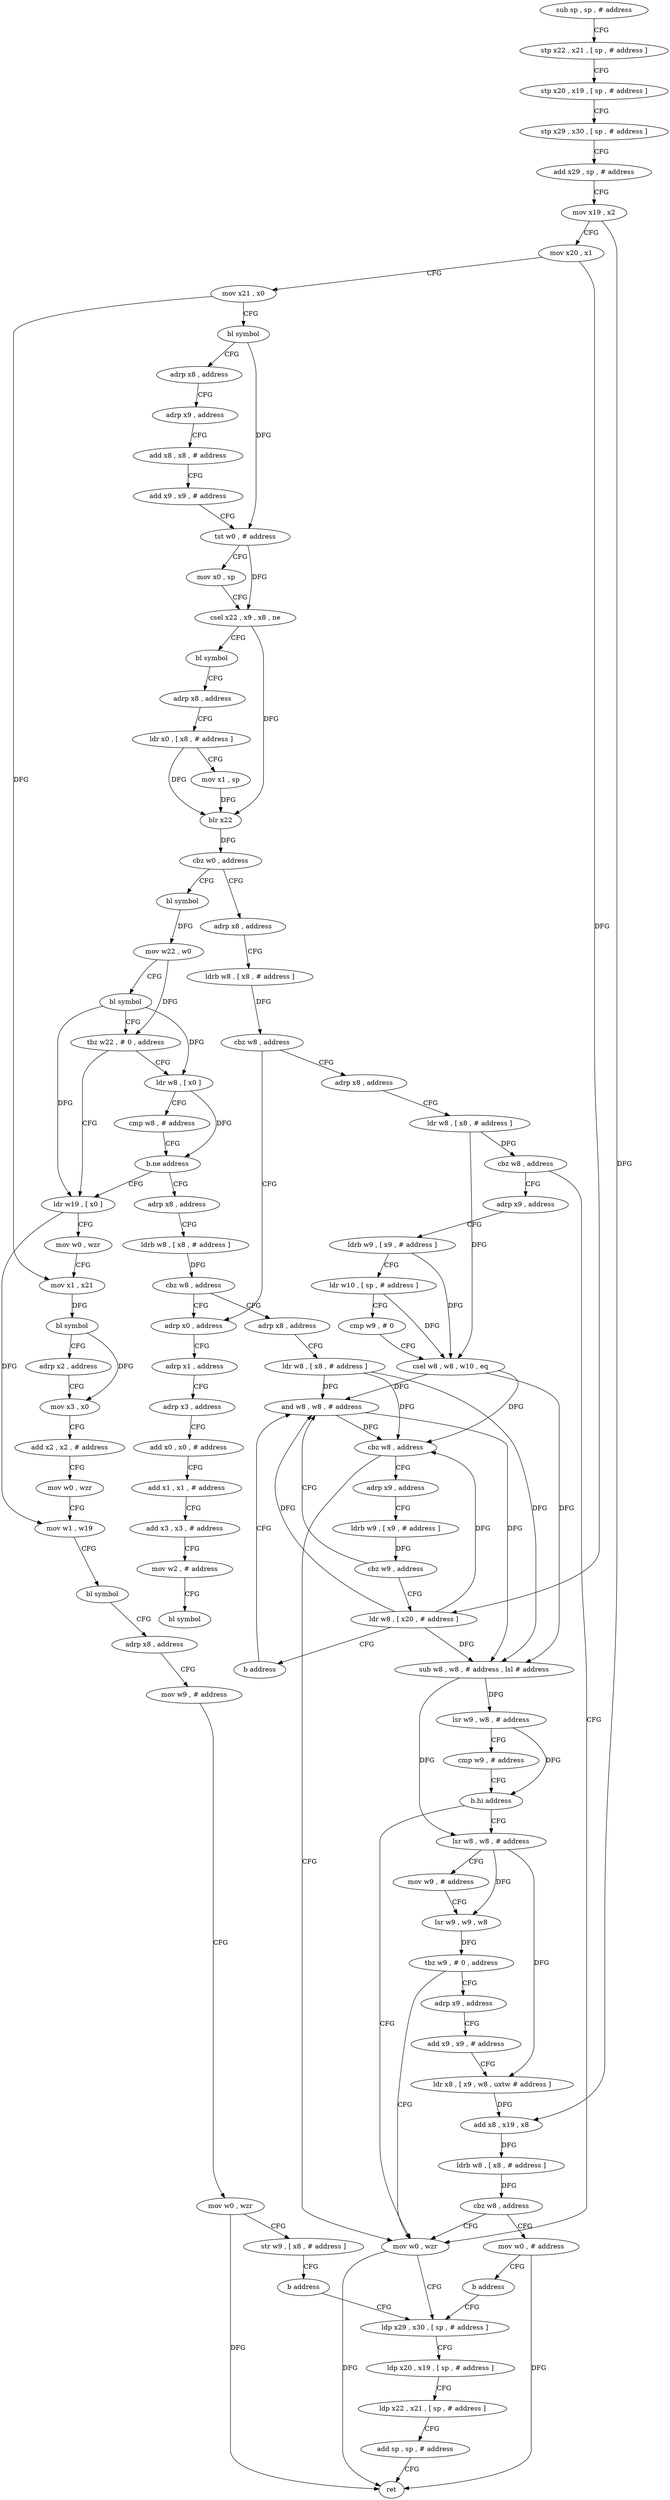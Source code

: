digraph "func" {
"4216292" [label = "sub sp , sp , # address" ]
"4216296" [label = "stp x22 , x21 , [ sp , # address ]" ]
"4216300" [label = "stp x20 , x19 , [ sp , # address ]" ]
"4216304" [label = "stp x29 , x30 , [ sp , # address ]" ]
"4216308" [label = "add x29 , sp , # address" ]
"4216312" [label = "mov x19 , x2" ]
"4216316" [label = "mov x20 , x1" ]
"4216320" [label = "mov x21 , x0" ]
"4216324" [label = "bl symbol" ]
"4216328" [label = "adrp x8 , address" ]
"4216332" [label = "adrp x9 , address" ]
"4216336" [label = "add x8 , x8 , # address" ]
"4216340" [label = "add x9 , x9 , # address" ]
"4216344" [label = "tst w0 , # address" ]
"4216348" [label = "mov x0 , sp" ]
"4216352" [label = "csel x22 , x9 , x8 , ne" ]
"4216356" [label = "bl symbol" ]
"4216360" [label = "adrp x8 , address" ]
"4216364" [label = "ldr x0 , [ x8 , # address ]" ]
"4216368" [label = "mov x1 , sp" ]
"4216372" [label = "blr x22" ]
"4216376" [label = "cbz w0 , address" ]
"4216512" [label = "adrp x8 , address" ]
"4216380" [label = "bl symbol" ]
"4216516" [label = "ldrb w8 , [ x8 , # address ]" ]
"4216520" [label = "cbz w8 , address" ]
"4216648" [label = "adrp x0 , address" ]
"4216524" [label = "adrp x8 , address" ]
"4216384" [label = "mov w22 , w0" ]
"4216388" [label = "bl symbol" ]
"4216392" [label = "tbz w22 , # 0 , address" ]
"4216452" [label = "ldr w19 , [ x0 ]" ]
"4216396" [label = "ldr w8 , [ x0 ]" ]
"4216652" [label = "adrp x1 , address" ]
"4216656" [label = "adrp x3 , address" ]
"4216660" [label = "add x0 , x0 , # address" ]
"4216664" [label = "add x1 , x1 , # address" ]
"4216668" [label = "add x3 , x3 , # address" ]
"4216672" [label = "mov w2 , # address" ]
"4216676" [label = "bl symbol" ]
"4216528" [label = "ldr w8 , [ x8 , # address ]" ]
"4216532" [label = "cbz w8 , address" ]
"4216624" [label = "mov w0 , wzr" ]
"4216536" [label = "adrp x9 , address" ]
"4216456" [label = "mov w0 , wzr" ]
"4216460" [label = "mov x1 , x21" ]
"4216464" [label = "bl symbol" ]
"4216468" [label = "adrp x2 , address" ]
"4216472" [label = "mov x3 , x0" ]
"4216476" [label = "add x2 , x2 , # address" ]
"4216480" [label = "mov w0 , wzr" ]
"4216484" [label = "mov w1 , w19" ]
"4216488" [label = "bl symbol" ]
"4216492" [label = "adrp x8 , address" ]
"4216496" [label = "mov w9 , # address" ]
"4216500" [label = "mov w0 , wzr" ]
"4216504" [label = "str w9 , [ x8 , # address ]" ]
"4216508" [label = "b address" ]
"4216628" [label = "ldp x29 , x30 , [ sp , # address ]" ]
"4216400" [label = "cmp w8 , # address" ]
"4216404" [label = "b.ne address" ]
"4216408" [label = "adrp x8 , address" ]
"4216540" [label = "ldrb w9 , [ x9 , # address ]" ]
"4216544" [label = "ldr w10 , [ sp , # address ]" ]
"4216548" [label = "cmp w9 , # 0" ]
"4216552" [label = "csel w8 , w8 , w10 , eq" ]
"4216556" [label = "and w8 , w8 , # address" ]
"4216632" [label = "ldp x20 , x19 , [ sp , # address ]" ]
"4216636" [label = "ldp x22 , x21 , [ sp , # address ]" ]
"4216640" [label = "add sp , sp , # address" ]
"4216644" [label = "ret" ]
"4216412" [label = "ldrb w8 , [ x8 , # address ]" ]
"4216416" [label = "cbz w8 , address" ]
"4216420" [label = "adrp x8 , address" ]
"4216576" [label = "lsr w8 , w8 , # address" ]
"4216580" [label = "mov w9 , # address" ]
"4216584" [label = "lsr w9 , w9 , w8" ]
"4216588" [label = "tbz w9 , # 0 , address" ]
"4216592" [label = "adrp x9 , address" ]
"4216424" [label = "ldr w8 , [ x8 , # address ]" ]
"4216428" [label = "cbz w8 , address" ]
"4216432" [label = "adrp x9 , address" ]
"4216596" [label = "add x9 , x9 , # address" ]
"4216600" [label = "ldr x8 , [ x9 , w8 , uxtw # address ]" ]
"4216604" [label = "add x8 , x19 , x8" ]
"4216608" [label = "ldrb w8 , [ x8 , # address ]" ]
"4216612" [label = "cbz w8 , address" ]
"4216616" [label = "mov w0 , # address" ]
"4216436" [label = "ldrb w9 , [ x9 , # address ]" ]
"4216440" [label = "cbz w9 , address" ]
"4216444" [label = "ldr w8 , [ x20 , # address ]" ]
"4216620" [label = "b address" ]
"4216560" [label = "sub w8 , w8 , # address , lsl # address" ]
"4216564" [label = "lsr w9 , w8 , # address" ]
"4216568" [label = "cmp w9 , # address" ]
"4216572" [label = "b.hi address" ]
"4216448" [label = "b address" ]
"4216292" -> "4216296" [ label = "CFG" ]
"4216296" -> "4216300" [ label = "CFG" ]
"4216300" -> "4216304" [ label = "CFG" ]
"4216304" -> "4216308" [ label = "CFG" ]
"4216308" -> "4216312" [ label = "CFG" ]
"4216312" -> "4216316" [ label = "CFG" ]
"4216312" -> "4216604" [ label = "DFG" ]
"4216316" -> "4216320" [ label = "CFG" ]
"4216316" -> "4216444" [ label = "DFG" ]
"4216320" -> "4216324" [ label = "CFG" ]
"4216320" -> "4216460" [ label = "DFG" ]
"4216324" -> "4216328" [ label = "CFG" ]
"4216324" -> "4216344" [ label = "DFG" ]
"4216328" -> "4216332" [ label = "CFG" ]
"4216332" -> "4216336" [ label = "CFG" ]
"4216336" -> "4216340" [ label = "CFG" ]
"4216340" -> "4216344" [ label = "CFG" ]
"4216344" -> "4216348" [ label = "CFG" ]
"4216344" -> "4216352" [ label = "DFG" ]
"4216348" -> "4216352" [ label = "CFG" ]
"4216352" -> "4216356" [ label = "CFG" ]
"4216352" -> "4216372" [ label = "DFG" ]
"4216356" -> "4216360" [ label = "CFG" ]
"4216360" -> "4216364" [ label = "CFG" ]
"4216364" -> "4216368" [ label = "CFG" ]
"4216364" -> "4216372" [ label = "DFG" ]
"4216368" -> "4216372" [ label = "DFG" ]
"4216372" -> "4216376" [ label = "DFG" ]
"4216376" -> "4216512" [ label = "CFG" ]
"4216376" -> "4216380" [ label = "CFG" ]
"4216512" -> "4216516" [ label = "CFG" ]
"4216380" -> "4216384" [ label = "DFG" ]
"4216516" -> "4216520" [ label = "DFG" ]
"4216520" -> "4216648" [ label = "CFG" ]
"4216520" -> "4216524" [ label = "CFG" ]
"4216648" -> "4216652" [ label = "CFG" ]
"4216524" -> "4216528" [ label = "CFG" ]
"4216384" -> "4216388" [ label = "CFG" ]
"4216384" -> "4216392" [ label = "DFG" ]
"4216388" -> "4216392" [ label = "CFG" ]
"4216388" -> "4216452" [ label = "DFG" ]
"4216388" -> "4216396" [ label = "DFG" ]
"4216392" -> "4216452" [ label = "CFG" ]
"4216392" -> "4216396" [ label = "CFG" ]
"4216452" -> "4216456" [ label = "CFG" ]
"4216452" -> "4216484" [ label = "DFG" ]
"4216396" -> "4216400" [ label = "CFG" ]
"4216396" -> "4216404" [ label = "DFG" ]
"4216652" -> "4216656" [ label = "CFG" ]
"4216656" -> "4216660" [ label = "CFG" ]
"4216660" -> "4216664" [ label = "CFG" ]
"4216664" -> "4216668" [ label = "CFG" ]
"4216668" -> "4216672" [ label = "CFG" ]
"4216672" -> "4216676" [ label = "CFG" ]
"4216528" -> "4216532" [ label = "DFG" ]
"4216528" -> "4216552" [ label = "DFG" ]
"4216532" -> "4216624" [ label = "CFG" ]
"4216532" -> "4216536" [ label = "CFG" ]
"4216624" -> "4216628" [ label = "CFG" ]
"4216624" -> "4216644" [ label = "DFG" ]
"4216536" -> "4216540" [ label = "CFG" ]
"4216456" -> "4216460" [ label = "CFG" ]
"4216460" -> "4216464" [ label = "DFG" ]
"4216464" -> "4216468" [ label = "CFG" ]
"4216464" -> "4216472" [ label = "DFG" ]
"4216468" -> "4216472" [ label = "CFG" ]
"4216472" -> "4216476" [ label = "CFG" ]
"4216476" -> "4216480" [ label = "CFG" ]
"4216480" -> "4216484" [ label = "CFG" ]
"4216484" -> "4216488" [ label = "CFG" ]
"4216488" -> "4216492" [ label = "CFG" ]
"4216492" -> "4216496" [ label = "CFG" ]
"4216496" -> "4216500" [ label = "CFG" ]
"4216500" -> "4216504" [ label = "CFG" ]
"4216500" -> "4216644" [ label = "DFG" ]
"4216504" -> "4216508" [ label = "CFG" ]
"4216508" -> "4216628" [ label = "CFG" ]
"4216628" -> "4216632" [ label = "CFG" ]
"4216400" -> "4216404" [ label = "CFG" ]
"4216404" -> "4216452" [ label = "CFG" ]
"4216404" -> "4216408" [ label = "CFG" ]
"4216408" -> "4216412" [ label = "CFG" ]
"4216540" -> "4216544" [ label = "CFG" ]
"4216540" -> "4216552" [ label = "DFG" ]
"4216544" -> "4216548" [ label = "CFG" ]
"4216544" -> "4216552" [ label = "DFG" ]
"4216548" -> "4216552" [ label = "CFG" ]
"4216552" -> "4216556" [ label = "DFG" ]
"4216552" -> "4216428" [ label = "DFG" ]
"4216552" -> "4216560" [ label = "DFG" ]
"4216556" -> "4216560" [ label = "DFG" ]
"4216556" -> "4216428" [ label = "DFG" ]
"4216632" -> "4216636" [ label = "CFG" ]
"4216636" -> "4216640" [ label = "CFG" ]
"4216640" -> "4216644" [ label = "CFG" ]
"4216412" -> "4216416" [ label = "DFG" ]
"4216416" -> "4216648" [ label = "CFG" ]
"4216416" -> "4216420" [ label = "CFG" ]
"4216420" -> "4216424" [ label = "CFG" ]
"4216576" -> "4216580" [ label = "CFG" ]
"4216576" -> "4216584" [ label = "DFG" ]
"4216576" -> "4216600" [ label = "DFG" ]
"4216580" -> "4216584" [ label = "CFG" ]
"4216584" -> "4216588" [ label = "DFG" ]
"4216588" -> "4216624" [ label = "CFG" ]
"4216588" -> "4216592" [ label = "CFG" ]
"4216592" -> "4216596" [ label = "CFG" ]
"4216424" -> "4216428" [ label = "DFG" ]
"4216424" -> "4216556" [ label = "DFG" ]
"4216424" -> "4216560" [ label = "DFG" ]
"4216428" -> "4216624" [ label = "CFG" ]
"4216428" -> "4216432" [ label = "CFG" ]
"4216432" -> "4216436" [ label = "CFG" ]
"4216596" -> "4216600" [ label = "CFG" ]
"4216600" -> "4216604" [ label = "DFG" ]
"4216604" -> "4216608" [ label = "DFG" ]
"4216608" -> "4216612" [ label = "DFG" ]
"4216612" -> "4216624" [ label = "CFG" ]
"4216612" -> "4216616" [ label = "CFG" ]
"4216616" -> "4216620" [ label = "CFG" ]
"4216616" -> "4216644" [ label = "DFG" ]
"4216436" -> "4216440" [ label = "DFG" ]
"4216440" -> "4216556" [ label = "CFG" ]
"4216440" -> "4216444" [ label = "CFG" ]
"4216444" -> "4216448" [ label = "CFG" ]
"4216444" -> "4216428" [ label = "DFG" ]
"4216444" -> "4216556" [ label = "DFG" ]
"4216444" -> "4216560" [ label = "DFG" ]
"4216620" -> "4216628" [ label = "CFG" ]
"4216560" -> "4216564" [ label = "DFG" ]
"4216560" -> "4216576" [ label = "DFG" ]
"4216564" -> "4216568" [ label = "CFG" ]
"4216564" -> "4216572" [ label = "DFG" ]
"4216568" -> "4216572" [ label = "CFG" ]
"4216572" -> "4216624" [ label = "CFG" ]
"4216572" -> "4216576" [ label = "CFG" ]
"4216448" -> "4216556" [ label = "CFG" ]
}

